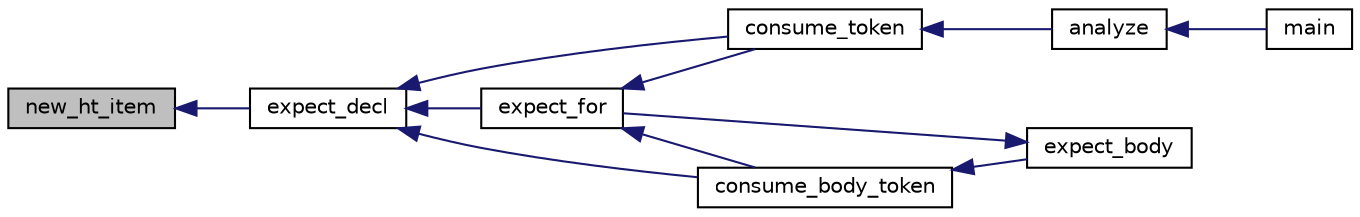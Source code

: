 digraph "new_ht_item"
{
  edge [fontname="Helvetica",fontsize="10",labelfontname="Helvetica",labelfontsize="10"];
  node [fontname="Helvetica",fontsize="10",shape=record];
  rankdir="LR";
  Node45 [label="new_ht_item",height=0.2,width=0.4,color="black", fillcolor="grey75", style="filled", fontcolor="black"];
  Node45 -> Node46 [dir="back",color="midnightblue",fontsize="10",style="solid"];
  Node46 [label="expect_decl",height=0.2,width=0.4,color="black", fillcolor="white", style="filled",URL="$parser_8h.html#a514a249759646ae7388684e263c20637"];
  Node46 -> Node47 [dir="back",color="midnightblue",fontsize="10",style="solid"];
  Node47 [label="consume_token",height=0.2,width=0.4,color="black", fillcolor="white", style="filled",URL="$parser_8h.html#aef9ddda616297a42c549608a2182293a"];
  Node47 -> Node48 [dir="back",color="midnightblue",fontsize="10",style="solid"];
  Node48 [label="analyze",height=0.2,width=0.4,color="black", fillcolor="white", style="filled",URL="$parser_8h.html#ab8e262381abb5c1e8f9f60852381b46b"];
  Node48 -> Node49 [dir="back",color="midnightblue",fontsize="10",style="solid"];
  Node49 [label="main",height=0.2,width=0.4,color="black", fillcolor="white", style="filled",URL="$ramiel_8c.html#a700a0caa5b70a06d1064e576f9f3cf65"];
  Node46 -> Node50 [dir="back",color="midnightblue",fontsize="10",style="solid"];
  Node50 [label="expect_for",height=0.2,width=0.4,color="black", fillcolor="white", style="filled",URL="$parser_8h.html#a6c4dec3baf883dba3df49cfdc685039d"];
  Node50 -> Node47 [dir="back",color="midnightblue",fontsize="10",style="solid"];
  Node50 -> Node51 [dir="back",color="midnightblue",fontsize="10",style="solid"];
  Node51 [label="consume_body_token",height=0.2,width=0.4,color="black", fillcolor="white", style="filled",URL="$parser_8h.html#ada95a16260d002cabfceed8c7956f3ff"];
  Node51 -> Node52 [dir="back",color="midnightblue",fontsize="10",style="solid"];
  Node52 [label="expect_body",height=0.2,width=0.4,color="black", fillcolor="white", style="filled",URL="$parser_8h.html#a20449c77ec9d4c4255017273d52c688b"];
  Node52 -> Node50 [dir="back",color="midnightblue",fontsize="10",style="solid"];
  Node46 -> Node51 [dir="back",color="midnightblue",fontsize="10",style="solid"];
}
